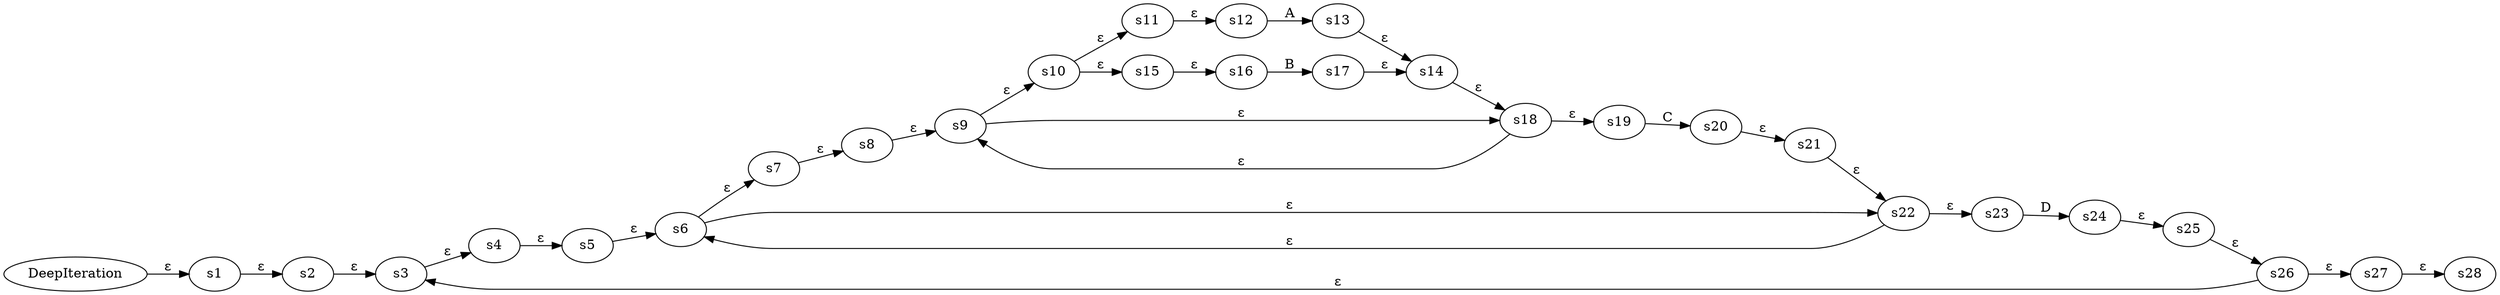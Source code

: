 digraph ATN {
  rankdir=LR;

  DeepIteration -> s1 [label="ε"]
  s1 -> s2 [label="ε"]
  s2 -> s3 [label="ε"]
  s3 -> s4 [label="ε"]
  s4 -> s5 [label="ε"]
  s5 -> s6 [label="ε"]
  s6 -> s7 [label="ε"]
  s7 -> s8 [label="ε"]
  s8 -> s9 [label="ε"]
  s9 -> s10 [label="ε"]
  s10 -> s11 [label="ε"]
  s11 -> s12 [label="ε"]
  s12 -> s13 [label="A"]
  s13 -> s14 [label="ε"]
  s14 -> s18 [label="ε"]
  s18 -> s9 [label="ε"]
  s18 -> s19 [label="ε"]
  s19 -> s20 [label="C"]
  s20 -> s21 [label="ε"]
  s21 -> s22 [label="ε"]
  s22 -> s6 [label="ε"]
  s22 -> s23 [label="ε"]
  s23 -> s24 [label="D"]
  s24 -> s25 [label="ε"]
  s25 -> s26 [label="ε"]
  s26 -> s3 [label="ε"]
  s26 -> s27 [label="ε"]
  s27 -> s28 [label="ε"]
  s10 -> s15 [label="ε"]
  s15 -> s16 [label="ε"]
  s16 -> s17 [label="B"]
  s17 -> s14 [label="ε"]
  s9 -> s18 [label="ε"]
  s6 -> s22 [label="ε"]
}